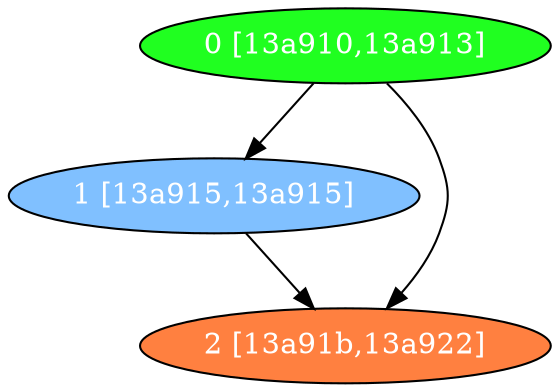 diGraph libnss3{
	libnss3_0  [style=filled fillcolor="#20FF20" fontcolor="#ffffff" shape=oval label="0 [13a910,13a913]"]
	libnss3_1  [style=filled fillcolor="#80C0FF" fontcolor="#ffffff" shape=oval label="1 [13a915,13a915]"]
	libnss3_2  [style=filled fillcolor="#FF8040" fontcolor="#ffffff" shape=oval label="2 [13a91b,13a922]"]

	libnss3_0 -> libnss3_1
	libnss3_0 -> libnss3_2
	libnss3_1 -> libnss3_2
}
